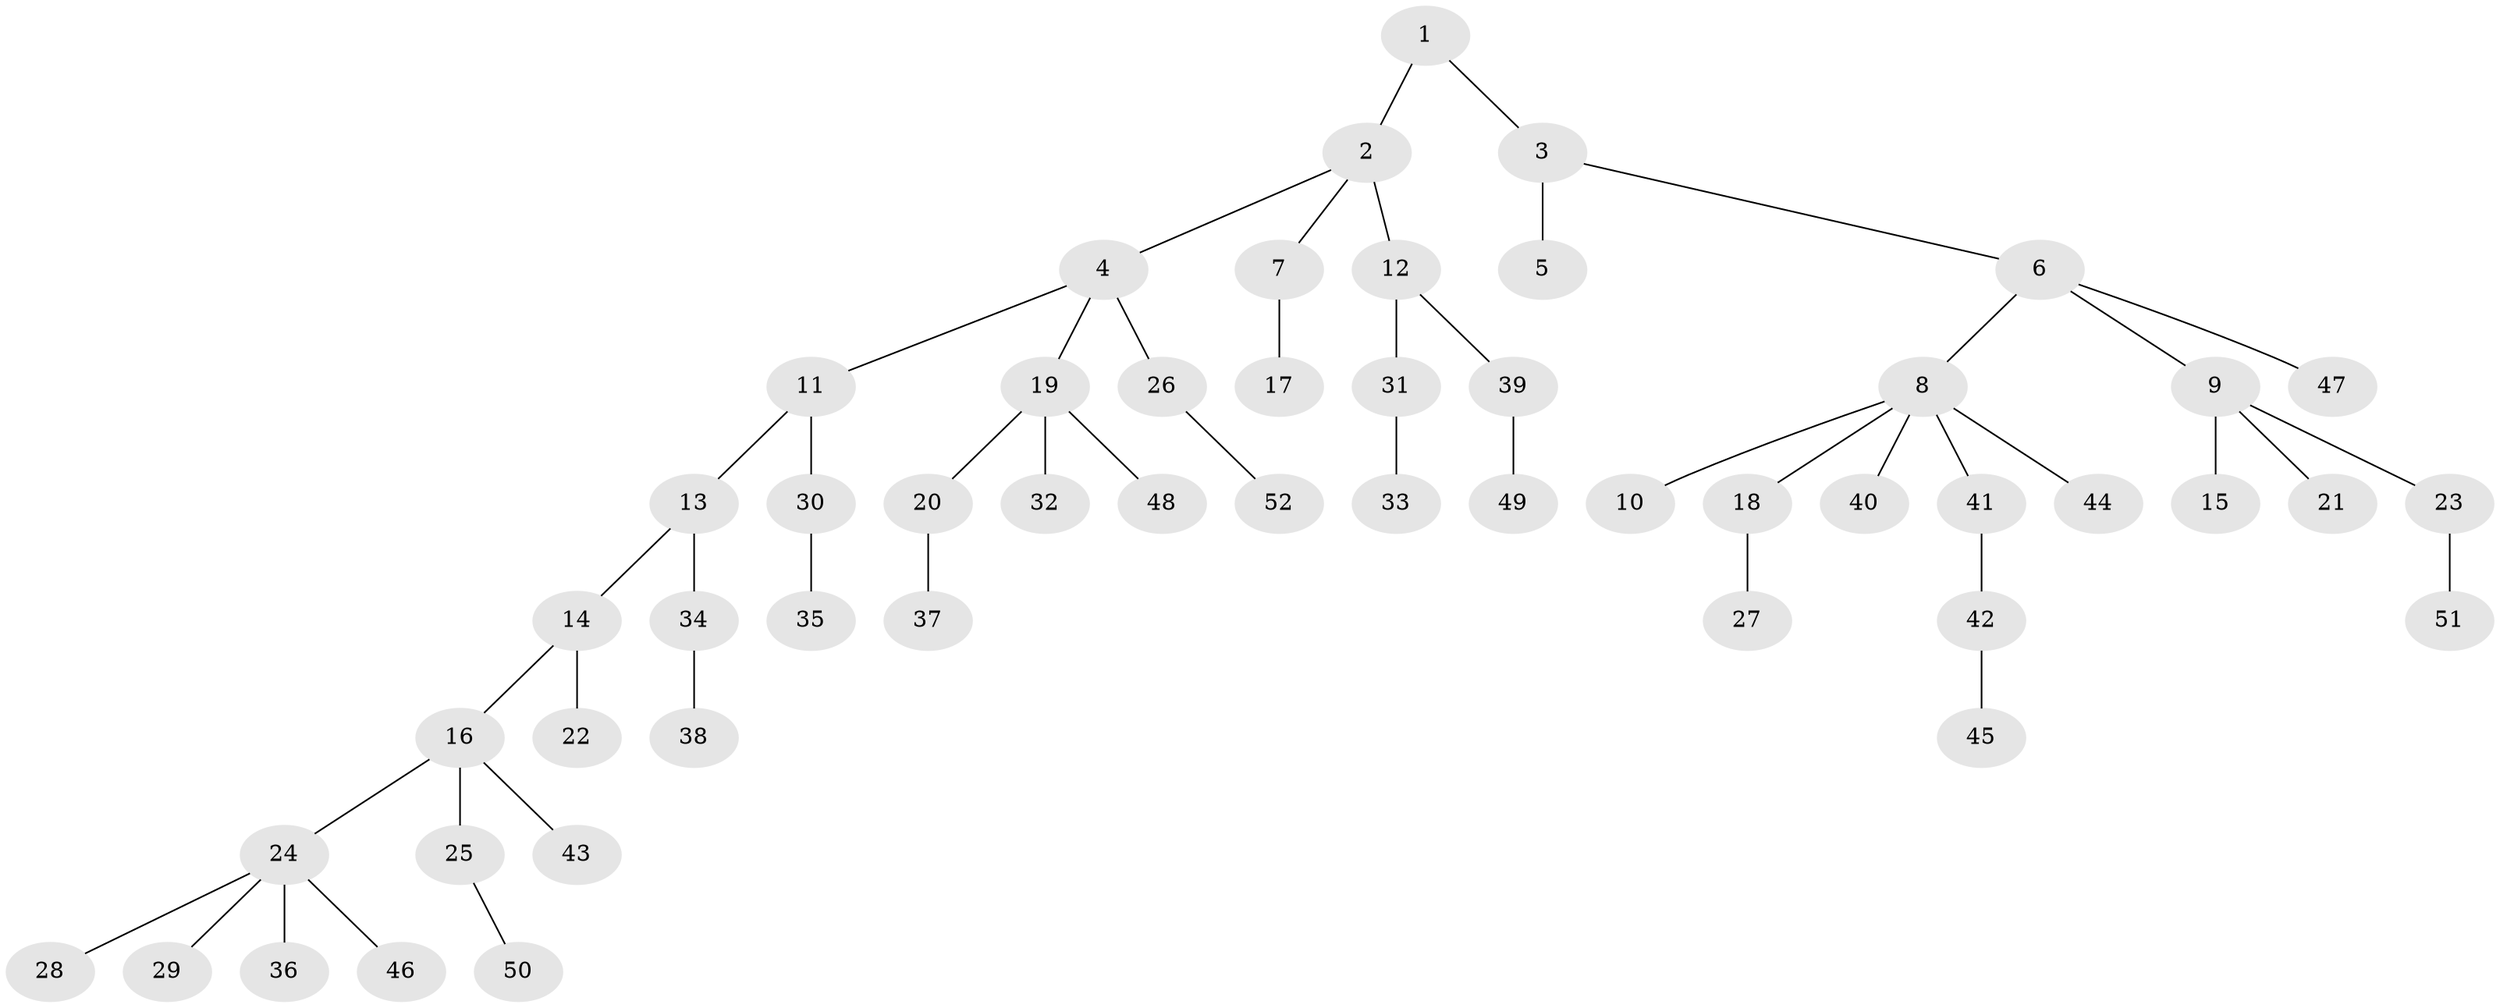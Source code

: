 // Generated by graph-tools (version 1.1) at 2025/26/03/09/25 03:26:26]
// undirected, 52 vertices, 51 edges
graph export_dot {
graph [start="1"]
  node [color=gray90,style=filled];
  1;
  2;
  3;
  4;
  5;
  6;
  7;
  8;
  9;
  10;
  11;
  12;
  13;
  14;
  15;
  16;
  17;
  18;
  19;
  20;
  21;
  22;
  23;
  24;
  25;
  26;
  27;
  28;
  29;
  30;
  31;
  32;
  33;
  34;
  35;
  36;
  37;
  38;
  39;
  40;
  41;
  42;
  43;
  44;
  45;
  46;
  47;
  48;
  49;
  50;
  51;
  52;
  1 -- 2;
  1 -- 3;
  2 -- 4;
  2 -- 7;
  2 -- 12;
  3 -- 5;
  3 -- 6;
  4 -- 11;
  4 -- 19;
  4 -- 26;
  6 -- 8;
  6 -- 9;
  6 -- 47;
  7 -- 17;
  8 -- 10;
  8 -- 18;
  8 -- 40;
  8 -- 41;
  8 -- 44;
  9 -- 15;
  9 -- 21;
  9 -- 23;
  11 -- 13;
  11 -- 30;
  12 -- 31;
  12 -- 39;
  13 -- 14;
  13 -- 34;
  14 -- 16;
  14 -- 22;
  16 -- 24;
  16 -- 25;
  16 -- 43;
  18 -- 27;
  19 -- 20;
  19 -- 32;
  19 -- 48;
  20 -- 37;
  23 -- 51;
  24 -- 28;
  24 -- 29;
  24 -- 36;
  24 -- 46;
  25 -- 50;
  26 -- 52;
  30 -- 35;
  31 -- 33;
  34 -- 38;
  39 -- 49;
  41 -- 42;
  42 -- 45;
}

